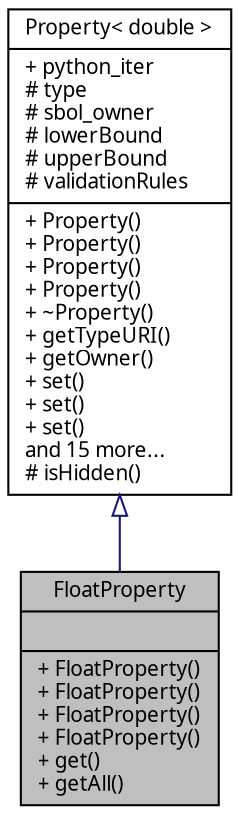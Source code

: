 digraph "FloatProperty"
{
  edge [fontname="FreeSans.ttf",fontsize="10",labelfontname="FreeSans.ttf",labelfontsize="10"];
  node [fontname="FreeSans.ttf",fontsize="10",shape=record];
  Node0 [label="{FloatProperty\n||+ FloatProperty()\l+ FloatProperty()\l+ FloatProperty()\l+ FloatProperty()\l+ get()\l+ getAll()\l}",height=0.2,width=0.4,color="black", fillcolor="grey75", style="filled", fontcolor="black"];
  Node1 -> Node0 [dir="back",color="midnightblue",fontsize="10",style="solid",arrowtail="onormal",fontname="FreeSans.ttf"];
  Node1 [label="{Property\< double \>\n|+ python_iter\l# type\l# sbol_owner\l# lowerBound\l# upperBound\l# validationRules\l|+ Property()\l+ Property()\l+ Property()\l+ Property()\l+ ~Property()\l+ getTypeURI()\l+ getOwner()\l+ set()\l+ set()\l+ set()\land 15 more...\l# isHidden()\l}",height=0.2,width=0.4,color="black", fillcolor="white", style="filled",URL="$classsbol_1_1_property.html"];
}
